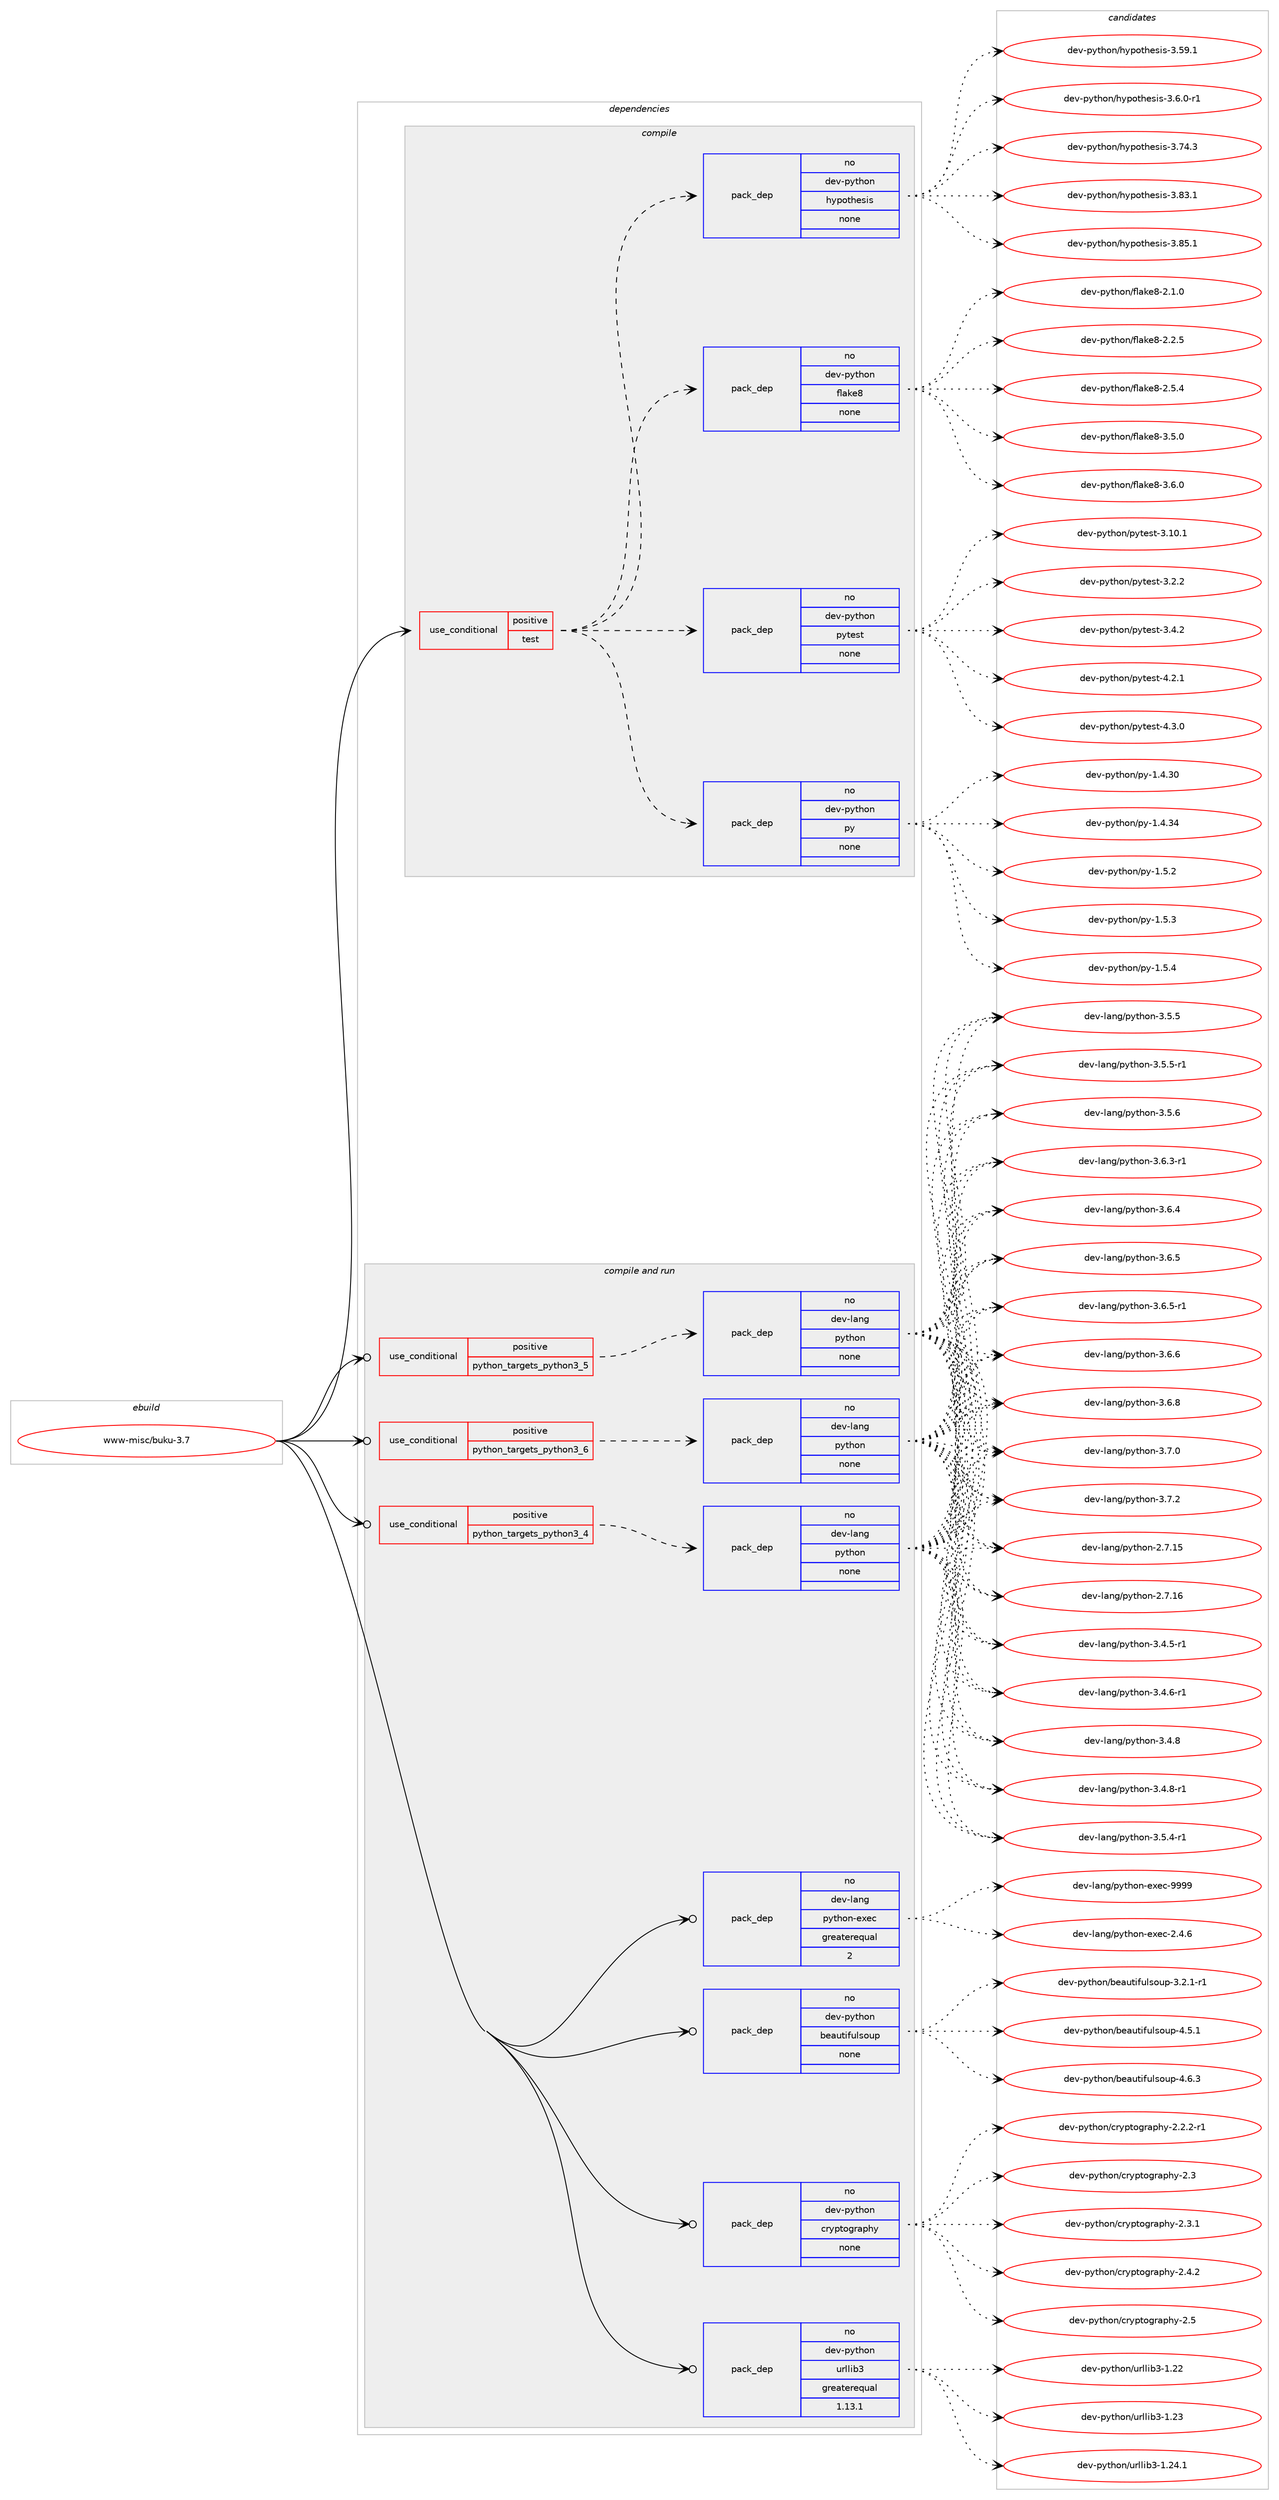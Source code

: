 digraph prolog {

# *************
# Graph options
# *************

newrank=true;
concentrate=true;
compound=true;
graph [rankdir=LR,fontname=Helvetica,fontsize=10,ranksep=1.5];#, ranksep=2.5, nodesep=0.2];
edge  [arrowhead=vee];
node  [fontname=Helvetica,fontsize=10];

# **********
# The ebuild
# **********

subgraph cluster_leftcol {
color=gray;
rank=same;
label=<<i>ebuild</i>>;
id [label="www-misc/buku-3.7", color=red, width=4, href="../www-misc/buku-3.7.svg"];
}

# ****************
# The dependencies
# ****************

subgraph cluster_midcol {
color=gray;
label=<<i>dependencies</i>>;
subgraph cluster_compile {
fillcolor="#eeeeee";
style=filled;
label=<<i>compile</i>>;
subgraph cond464249 {
dependency1750161 [label=<<TABLE BORDER="0" CELLBORDER="1" CELLSPACING="0" CELLPADDING="4"><TR><TD ROWSPAN="3" CELLPADDING="10">use_conditional</TD></TR><TR><TD>positive</TD></TR><TR><TD>test</TD></TR></TABLE>>, shape=none, color=red];
subgraph pack1256645 {
dependency1750162 [label=<<TABLE BORDER="0" CELLBORDER="1" CELLSPACING="0" CELLPADDING="4" WIDTH="220"><TR><TD ROWSPAN="6" CELLPADDING="30">pack_dep</TD></TR><TR><TD WIDTH="110">no</TD></TR><TR><TD>dev-python</TD></TR><TR><TD>flake8</TD></TR><TR><TD>none</TD></TR><TR><TD></TD></TR></TABLE>>, shape=none, color=blue];
}
dependency1750161:e -> dependency1750162:w [weight=20,style="dashed",arrowhead="vee"];
subgraph pack1256646 {
dependency1750163 [label=<<TABLE BORDER="0" CELLBORDER="1" CELLSPACING="0" CELLPADDING="4" WIDTH="220"><TR><TD ROWSPAN="6" CELLPADDING="30">pack_dep</TD></TR><TR><TD WIDTH="110">no</TD></TR><TR><TD>dev-python</TD></TR><TR><TD>hypothesis</TD></TR><TR><TD>none</TD></TR><TR><TD></TD></TR></TABLE>>, shape=none, color=blue];
}
dependency1750161:e -> dependency1750163:w [weight=20,style="dashed",arrowhead="vee"];
subgraph pack1256647 {
dependency1750164 [label=<<TABLE BORDER="0" CELLBORDER="1" CELLSPACING="0" CELLPADDING="4" WIDTH="220"><TR><TD ROWSPAN="6" CELLPADDING="30">pack_dep</TD></TR><TR><TD WIDTH="110">no</TD></TR><TR><TD>dev-python</TD></TR><TR><TD>py</TD></TR><TR><TD>none</TD></TR><TR><TD></TD></TR></TABLE>>, shape=none, color=blue];
}
dependency1750161:e -> dependency1750164:w [weight=20,style="dashed",arrowhead="vee"];
subgraph pack1256648 {
dependency1750165 [label=<<TABLE BORDER="0" CELLBORDER="1" CELLSPACING="0" CELLPADDING="4" WIDTH="220"><TR><TD ROWSPAN="6" CELLPADDING="30">pack_dep</TD></TR><TR><TD WIDTH="110">no</TD></TR><TR><TD>dev-python</TD></TR><TR><TD>pytest</TD></TR><TR><TD>none</TD></TR><TR><TD></TD></TR></TABLE>>, shape=none, color=blue];
}
dependency1750161:e -> dependency1750165:w [weight=20,style="dashed",arrowhead="vee"];
}
id:e -> dependency1750161:w [weight=20,style="solid",arrowhead="vee"];
}
subgraph cluster_compileandrun {
fillcolor="#eeeeee";
style=filled;
label=<<i>compile and run</i>>;
subgraph cond464250 {
dependency1750166 [label=<<TABLE BORDER="0" CELLBORDER="1" CELLSPACING="0" CELLPADDING="4"><TR><TD ROWSPAN="3" CELLPADDING="10">use_conditional</TD></TR><TR><TD>positive</TD></TR><TR><TD>python_targets_python3_4</TD></TR></TABLE>>, shape=none, color=red];
subgraph pack1256649 {
dependency1750167 [label=<<TABLE BORDER="0" CELLBORDER="1" CELLSPACING="0" CELLPADDING="4" WIDTH="220"><TR><TD ROWSPAN="6" CELLPADDING="30">pack_dep</TD></TR><TR><TD WIDTH="110">no</TD></TR><TR><TD>dev-lang</TD></TR><TR><TD>python</TD></TR><TR><TD>none</TD></TR><TR><TD></TD></TR></TABLE>>, shape=none, color=blue];
}
dependency1750166:e -> dependency1750167:w [weight=20,style="dashed",arrowhead="vee"];
}
id:e -> dependency1750166:w [weight=20,style="solid",arrowhead="odotvee"];
subgraph cond464251 {
dependency1750168 [label=<<TABLE BORDER="0" CELLBORDER="1" CELLSPACING="0" CELLPADDING="4"><TR><TD ROWSPAN="3" CELLPADDING="10">use_conditional</TD></TR><TR><TD>positive</TD></TR><TR><TD>python_targets_python3_5</TD></TR></TABLE>>, shape=none, color=red];
subgraph pack1256650 {
dependency1750169 [label=<<TABLE BORDER="0" CELLBORDER="1" CELLSPACING="0" CELLPADDING="4" WIDTH="220"><TR><TD ROWSPAN="6" CELLPADDING="30">pack_dep</TD></TR><TR><TD WIDTH="110">no</TD></TR><TR><TD>dev-lang</TD></TR><TR><TD>python</TD></TR><TR><TD>none</TD></TR><TR><TD></TD></TR></TABLE>>, shape=none, color=blue];
}
dependency1750168:e -> dependency1750169:w [weight=20,style="dashed",arrowhead="vee"];
}
id:e -> dependency1750168:w [weight=20,style="solid",arrowhead="odotvee"];
subgraph cond464252 {
dependency1750170 [label=<<TABLE BORDER="0" CELLBORDER="1" CELLSPACING="0" CELLPADDING="4"><TR><TD ROWSPAN="3" CELLPADDING="10">use_conditional</TD></TR><TR><TD>positive</TD></TR><TR><TD>python_targets_python3_6</TD></TR></TABLE>>, shape=none, color=red];
subgraph pack1256651 {
dependency1750171 [label=<<TABLE BORDER="0" CELLBORDER="1" CELLSPACING="0" CELLPADDING="4" WIDTH="220"><TR><TD ROWSPAN="6" CELLPADDING="30">pack_dep</TD></TR><TR><TD WIDTH="110">no</TD></TR><TR><TD>dev-lang</TD></TR><TR><TD>python</TD></TR><TR><TD>none</TD></TR><TR><TD></TD></TR></TABLE>>, shape=none, color=blue];
}
dependency1750170:e -> dependency1750171:w [weight=20,style="dashed",arrowhead="vee"];
}
id:e -> dependency1750170:w [weight=20,style="solid",arrowhead="odotvee"];
subgraph pack1256652 {
dependency1750172 [label=<<TABLE BORDER="0" CELLBORDER="1" CELLSPACING="0" CELLPADDING="4" WIDTH="220"><TR><TD ROWSPAN="6" CELLPADDING="30">pack_dep</TD></TR><TR><TD WIDTH="110">no</TD></TR><TR><TD>dev-lang</TD></TR><TR><TD>python-exec</TD></TR><TR><TD>greaterequal</TD></TR><TR><TD>2</TD></TR></TABLE>>, shape=none, color=blue];
}
id:e -> dependency1750172:w [weight=20,style="solid",arrowhead="odotvee"];
subgraph pack1256653 {
dependency1750173 [label=<<TABLE BORDER="0" CELLBORDER="1" CELLSPACING="0" CELLPADDING="4" WIDTH="220"><TR><TD ROWSPAN="6" CELLPADDING="30">pack_dep</TD></TR><TR><TD WIDTH="110">no</TD></TR><TR><TD>dev-python</TD></TR><TR><TD>beautifulsoup</TD></TR><TR><TD>none</TD></TR><TR><TD></TD></TR></TABLE>>, shape=none, color=blue];
}
id:e -> dependency1750173:w [weight=20,style="solid",arrowhead="odotvee"];
subgraph pack1256654 {
dependency1750174 [label=<<TABLE BORDER="0" CELLBORDER="1" CELLSPACING="0" CELLPADDING="4" WIDTH="220"><TR><TD ROWSPAN="6" CELLPADDING="30">pack_dep</TD></TR><TR><TD WIDTH="110">no</TD></TR><TR><TD>dev-python</TD></TR><TR><TD>cryptography</TD></TR><TR><TD>none</TD></TR><TR><TD></TD></TR></TABLE>>, shape=none, color=blue];
}
id:e -> dependency1750174:w [weight=20,style="solid",arrowhead="odotvee"];
subgraph pack1256655 {
dependency1750175 [label=<<TABLE BORDER="0" CELLBORDER="1" CELLSPACING="0" CELLPADDING="4" WIDTH="220"><TR><TD ROWSPAN="6" CELLPADDING="30">pack_dep</TD></TR><TR><TD WIDTH="110">no</TD></TR><TR><TD>dev-python</TD></TR><TR><TD>urllib3</TD></TR><TR><TD>greaterequal</TD></TR><TR><TD>1.13.1</TD></TR></TABLE>>, shape=none, color=blue];
}
id:e -> dependency1750175:w [weight=20,style="solid",arrowhead="odotvee"];
}
subgraph cluster_run {
fillcolor="#eeeeee";
style=filled;
label=<<i>run</i>>;
}
}

# **************
# The candidates
# **************

subgraph cluster_choices {
rank=same;
color=gray;
label=<<i>candidates</i>>;

subgraph choice1256645 {
color=black;
nodesep=1;
choice10010111845112121116104111110471021089710710156455046494648 [label="dev-python/flake8-2.1.0", color=red, width=4,href="../dev-python/flake8-2.1.0.svg"];
choice10010111845112121116104111110471021089710710156455046504653 [label="dev-python/flake8-2.2.5", color=red, width=4,href="../dev-python/flake8-2.2.5.svg"];
choice10010111845112121116104111110471021089710710156455046534652 [label="dev-python/flake8-2.5.4", color=red, width=4,href="../dev-python/flake8-2.5.4.svg"];
choice10010111845112121116104111110471021089710710156455146534648 [label="dev-python/flake8-3.5.0", color=red, width=4,href="../dev-python/flake8-3.5.0.svg"];
choice10010111845112121116104111110471021089710710156455146544648 [label="dev-python/flake8-3.6.0", color=red, width=4,href="../dev-python/flake8-3.6.0.svg"];
dependency1750162:e -> choice10010111845112121116104111110471021089710710156455046494648:w [style=dotted,weight="100"];
dependency1750162:e -> choice10010111845112121116104111110471021089710710156455046504653:w [style=dotted,weight="100"];
dependency1750162:e -> choice10010111845112121116104111110471021089710710156455046534652:w [style=dotted,weight="100"];
dependency1750162:e -> choice10010111845112121116104111110471021089710710156455146534648:w [style=dotted,weight="100"];
dependency1750162:e -> choice10010111845112121116104111110471021089710710156455146544648:w [style=dotted,weight="100"];
}
subgraph choice1256646 {
color=black;
nodesep=1;
choice100101118451121211161041111104710412111211111610410111510511545514653574649 [label="dev-python/hypothesis-3.59.1", color=red, width=4,href="../dev-python/hypothesis-3.59.1.svg"];
choice10010111845112121116104111110471041211121111161041011151051154551465446484511449 [label="dev-python/hypothesis-3.6.0-r1", color=red, width=4,href="../dev-python/hypothesis-3.6.0-r1.svg"];
choice100101118451121211161041111104710412111211111610410111510511545514655524651 [label="dev-python/hypothesis-3.74.3", color=red, width=4,href="../dev-python/hypothesis-3.74.3.svg"];
choice100101118451121211161041111104710412111211111610410111510511545514656514649 [label="dev-python/hypothesis-3.83.1", color=red, width=4,href="../dev-python/hypothesis-3.83.1.svg"];
choice100101118451121211161041111104710412111211111610410111510511545514656534649 [label="dev-python/hypothesis-3.85.1", color=red, width=4,href="../dev-python/hypothesis-3.85.1.svg"];
dependency1750163:e -> choice100101118451121211161041111104710412111211111610410111510511545514653574649:w [style=dotted,weight="100"];
dependency1750163:e -> choice10010111845112121116104111110471041211121111161041011151051154551465446484511449:w [style=dotted,weight="100"];
dependency1750163:e -> choice100101118451121211161041111104710412111211111610410111510511545514655524651:w [style=dotted,weight="100"];
dependency1750163:e -> choice100101118451121211161041111104710412111211111610410111510511545514656514649:w [style=dotted,weight="100"];
dependency1750163:e -> choice100101118451121211161041111104710412111211111610410111510511545514656534649:w [style=dotted,weight="100"];
}
subgraph choice1256647 {
color=black;
nodesep=1;
choice100101118451121211161041111104711212145494652465148 [label="dev-python/py-1.4.30", color=red, width=4,href="../dev-python/py-1.4.30.svg"];
choice100101118451121211161041111104711212145494652465152 [label="dev-python/py-1.4.34", color=red, width=4,href="../dev-python/py-1.4.34.svg"];
choice1001011184511212111610411111047112121454946534650 [label="dev-python/py-1.5.2", color=red, width=4,href="../dev-python/py-1.5.2.svg"];
choice1001011184511212111610411111047112121454946534651 [label="dev-python/py-1.5.3", color=red, width=4,href="../dev-python/py-1.5.3.svg"];
choice1001011184511212111610411111047112121454946534652 [label="dev-python/py-1.5.4", color=red, width=4,href="../dev-python/py-1.5.4.svg"];
dependency1750164:e -> choice100101118451121211161041111104711212145494652465148:w [style=dotted,weight="100"];
dependency1750164:e -> choice100101118451121211161041111104711212145494652465152:w [style=dotted,weight="100"];
dependency1750164:e -> choice1001011184511212111610411111047112121454946534650:w [style=dotted,weight="100"];
dependency1750164:e -> choice1001011184511212111610411111047112121454946534651:w [style=dotted,weight="100"];
dependency1750164:e -> choice1001011184511212111610411111047112121454946534652:w [style=dotted,weight="100"];
}
subgraph choice1256648 {
color=black;
nodesep=1;
choice100101118451121211161041111104711212111610111511645514649484649 [label="dev-python/pytest-3.10.1", color=red, width=4,href="../dev-python/pytest-3.10.1.svg"];
choice1001011184511212111610411111047112121116101115116455146504650 [label="dev-python/pytest-3.2.2", color=red, width=4,href="../dev-python/pytest-3.2.2.svg"];
choice1001011184511212111610411111047112121116101115116455146524650 [label="dev-python/pytest-3.4.2", color=red, width=4,href="../dev-python/pytest-3.4.2.svg"];
choice1001011184511212111610411111047112121116101115116455246504649 [label="dev-python/pytest-4.2.1", color=red, width=4,href="../dev-python/pytest-4.2.1.svg"];
choice1001011184511212111610411111047112121116101115116455246514648 [label="dev-python/pytest-4.3.0", color=red, width=4,href="../dev-python/pytest-4.3.0.svg"];
dependency1750165:e -> choice100101118451121211161041111104711212111610111511645514649484649:w [style=dotted,weight="100"];
dependency1750165:e -> choice1001011184511212111610411111047112121116101115116455146504650:w [style=dotted,weight="100"];
dependency1750165:e -> choice1001011184511212111610411111047112121116101115116455146524650:w [style=dotted,weight="100"];
dependency1750165:e -> choice1001011184511212111610411111047112121116101115116455246504649:w [style=dotted,weight="100"];
dependency1750165:e -> choice1001011184511212111610411111047112121116101115116455246514648:w [style=dotted,weight="100"];
}
subgraph choice1256649 {
color=black;
nodesep=1;
choice10010111845108971101034711212111610411111045504655464953 [label="dev-lang/python-2.7.15", color=red, width=4,href="../dev-lang/python-2.7.15.svg"];
choice10010111845108971101034711212111610411111045504655464954 [label="dev-lang/python-2.7.16", color=red, width=4,href="../dev-lang/python-2.7.16.svg"];
choice1001011184510897110103471121211161041111104551465246534511449 [label="dev-lang/python-3.4.5-r1", color=red, width=4,href="../dev-lang/python-3.4.5-r1.svg"];
choice1001011184510897110103471121211161041111104551465246544511449 [label="dev-lang/python-3.4.6-r1", color=red, width=4,href="../dev-lang/python-3.4.6-r1.svg"];
choice100101118451089711010347112121116104111110455146524656 [label="dev-lang/python-3.4.8", color=red, width=4,href="../dev-lang/python-3.4.8.svg"];
choice1001011184510897110103471121211161041111104551465246564511449 [label="dev-lang/python-3.4.8-r1", color=red, width=4,href="../dev-lang/python-3.4.8-r1.svg"];
choice1001011184510897110103471121211161041111104551465346524511449 [label="dev-lang/python-3.5.4-r1", color=red, width=4,href="../dev-lang/python-3.5.4-r1.svg"];
choice100101118451089711010347112121116104111110455146534653 [label="dev-lang/python-3.5.5", color=red, width=4,href="../dev-lang/python-3.5.5.svg"];
choice1001011184510897110103471121211161041111104551465346534511449 [label="dev-lang/python-3.5.5-r1", color=red, width=4,href="../dev-lang/python-3.5.5-r1.svg"];
choice100101118451089711010347112121116104111110455146534654 [label="dev-lang/python-3.5.6", color=red, width=4,href="../dev-lang/python-3.5.6.svg"];
choice1001011184510897110103471121211161041111104551465446514511449 [label="dev-lang/python-3.6.3-r1", color=red, width=4,href="../dev-lang/python-3.6.3-r1.svg"];
choice100101118451089711010347112121116104111110455146544652 [label="dev-lang/python-3.6.4", color=red, width=4,href="../dev-lang/python-3.6.4.svg"];
choice100101118451089711010347112121116104111110455146544653 [label="dev-lang/python-3.6.5", color=red, width=4,href="../dev-lang/python-3.6.5.svg"];
choice1001011184510897110103471121211161041111104551465446534511449 [label="dev-lang/python-3.6.5-r1", color=red, width=4,href="../dev-lang/python-3.6.5-r1.svg"];
choice100101118451089711010347112121116104111110455146544654 [label="dev-lang/python-3.6.6", color=red, width=4,href="../dev-lang/python-3.6.6.svg"];
choice100101118451089711010347112121116104111110455146544656 [label="dev-lang/python-3.6.8", color=red, width=4,href="../dev-lang/python-3.6.8.svg"];
choice100101118451089711010347112121116104111110455146554648 [label="dev-lang/python-3.7.0", color=red, width=4,href="../dev-lang/python-3.7.0.svg"];
choice100101118451089711010347112121116104111110455146554650 [label="dev-lang/python-3.7.2", color=red, width=4,href="../dev-lang/python-3.7.2.svg"];
dependency1750167:e -> choice10010111845108971101034711212111610411111045504655464953:w [style=dotted,weight="100"];
dependency1750167:e -> choice10010111845108971101034711212111610411111045504655464954:w [style=dotted,weight="100"];
dependency1750167:e -> choice1001011184510897110103471121211161041111104551465246534511449:w [style=dotted,weight="100"];
dependency1750167:e -> choice1001011184510897110103471121211161041111104551465246544511449:w [style=dotted,weight="100"];
dependency1750167:e -> choice100101118451089711010347112121116104111110455146524656:w [style=dotted,weight="100"];
dependency1750167:e -> choice1001011184510897110103471121211161041111104551465246564511449:w [style=dotted,weight="100"];
dependency1750167:e -> choice1001011184510897110103471121211161041111104551465346524511449:w [style=dotted,weight="100"];
dependency1750167:e -> choice100101118451089711010347112121116104111110455146534653:w [style=dotted,weight="100"];
dependency1750167:e -> choice1001011184510897110103471121211161041111104551465346534511449:w [style=dotted,weight="100"];
dependency1750167:e -> choice100101118451089711010347112121116104111110455146534654:w [style=dotted,weight="100"];
dependency1750167:e -> choice1001011184510897110103471121211161041111104551465446514511449:w [style=dotted,weight="100"];
dependency1750167:e -> choice100101118451089711010347112121116104111110455146544652:w [style=dotted,weight="100"];
dependency1750167:e -> choice100101118451089711010347112121116104111110455146544653:w [style=dotted,weight="100"];
dependency1750167:e -> choice1001011184510897110103471121211161041111104551465446534511449:w [style=dotted,weight="100"];
dependency1750167:e -> choice100101118451089711010347112121116104111110455146544654:w [style=dotted,weight="100"];
dependency1750167:e -> choice100101118451089711010347112121116104111110455146544656:w [style=dotted,weight="100"];
dependency1750167:e -> choice100101118451089711010347112121116104111110455146554648:w [style=dotted,weight="100"];
dependency1750167:e -> choice100101118451089711010347112121116104111110455146554650:w [style=dotted,weight="100"];
}
subgraph choice1256650 {
color=black;
nodesep=1;
choice10010111845108971101034711212111610411111045504655464953 [label="dev-lang/python-2.7.15", color=red, width=4,href="../dev-lang/python-2.7.15.svg"];
choice10010111845108971101034711212111610411111045504655464954 [label="dev-lang/python-2.7.16", color=red, width=4,href="../dev-lang/python-2.7.16.svg"];
choice1001011184510897110103471121211161041111104551465246534511449 [label="dev-lang/python-3.4.5-r1", color=red, width=4,href="../dev-lang/python-3.4.5-r1.svg"];
choice1001011184510897110103471121211161041111104551465246544511449 [label="dev-lang/python-3.4.6-r1", color=red, width=4,href="../dev-lang/python-3.4.6-r1.svg"];
choice100101118451089711010347112121116104111110455146524656 [label="dev-lang/python-3.4.8", color=red, width=4,href="../dev-lang/python-3.4.8.svg"];
choice1001011184510897110103471121211161041111104551465246564511449 [label="dev-lang/python-3.4.8-r1", color=red, width=4,href="../dev-lang/python-3.4.8-r1.svg"];
choice1001011184510897110103471121211161041111104551465346524511449 [label="dev-lang/python-3.5.4-r1", color=red, width=4,href="../dev-lang/python-3.5.4-r1.svg"];
choice100101118451089711010347112121116104111110455146534653 [label="dev-lang/python-3.5.5", color=red, width=4,href="../dev-lang/python-3.5.5.svg"];
choice1001011184510897110103471121211161041111104551465346534511449 [label="dev-lang/python-3.5.5-r1", color=red, width=4,href="../dev-lang/python-3.5.5-r1.svg"];
choice100101118451089711010347112121116104111110455146534654 [label="dev-lang/python-3.5.6", color=red, width=4,href="../dev-lang/python-3.5.6.svg"];
choice1001011184510897110103471121211161041111104551465446514511449 [label="dev-lang/python-3.6.3-r1", color=red, width=4,href="../dev-lang/python-3.6.3-r1.svg"];
choice100101118451089711010347112121116104111110455146544652 [label="dev-lang/python-3.6.4", color=red, width=4,href="../dev-lang/python-3.6.4.svg"];
choice100101118451089711010347112121116104111110455146544653 [label="dev-lang/python-3.6.5", color=red, width=4,href="../dev-lang/python-3.6.5.svg"];
choice1001011184510897110103471121211161041111104551465446534511449 [label="dev-lang/python-3.6.5-r1", color=red, width=4,href="../dev-lang/python-3.6.5-r1.svg"];
choice100101118451089711010347112121116104111110455146544654 [label="dev-lang/python-3.6.6", color=red, width=4,href="../dev-lang/python-3.6.6.svg"];
choice100101118451089711010347112121116104111110455146544656 [label="dev-lang/python-3.6.8", color=red, width=4,href="../dev-lang/python-3.6.8.svg"];
choice100101118451089711010347112121116104111110455146554648 [label="dev-lang/python-3.7.0", color=red, width=4,href="../dev-lang/python-3.7.0.svg"];
choice100101118451089711010347112121116104111110455146554650 [label="dev-lang/python-3.7.2", color=red, width=4,href="../dev-lang/python-3.7.2.svg"];
dependency1750169:e -> choice10010111845108971101034711212111610411111045504655464953:w [style=dotted,weight="100"];
dependency1750169:e -> choice10010111845108971101034711212111610411111045504655464954:w [style=dotted,weight="100"];
dependency1750169:e -> choice1001011184510897110103471121211161041111104551465246534511449:w [style=dotted,weight="100"];
dependency1750169:e -> choice1001011184510897110103471121211161041111104551465246544511449:w [style=dotted,weight="100"];
dependency1750169:e -> choice100101118451089711010347112121116104111110455146524656:w [style=dotted,weight="100"];
dependency1750169:e -> choice1001011184510897110103471121211161041111104551465246564511449:w [style=dotted,weight="100"];
dependency1750169:e -> choice1001011184510897110103471121211161041111104551465346524511449:w [style=dotted,weight="100"];
dependency1750169:e -> choice100101118451089711010347112121116104111110455146534653:w [style=dotted,weight="100"];
dependency1750169:e -> choice1001011184510897110103471121211161041111104551465346534511449:w [style=dotted,weight="100"];
dependency1750169:e -> choice100101118451089711010347112121116104111110455146534654:w [style=dotted,weight="100"];
dependency1750169:e -> choice1001011184510897110103471121211161041111104551465446514511449:w [style=dotted,weight="100"];
dependency1750169:e -> choice100101118451089711010347112121116104111110455146544652:w [style=dotted,weight="100"];
dependency1750169:e -> choice100101118451089711010347112121116104111110455146544653:w [style=dotted,weight="100"];
dependency1750169:e -> choice1001011184510897110103471121211161041111104551465446534511449:w [style=dotted,weight="100"];
dependency1750169:e -> choice100101118451089711010347112121116104111110455146544654:w [style=dotted,weight="100"];
dependency1750169:e -> choice100101118451089711010347112121116104111110455146544656:w [style=dotted,weight="100"];
dependency1750169:e -> choice100101118451089711010347112121116104111110455146554648:w [style=dotted,weight="100"];
dependency1750169:e -> choice100101118451089711010347112121116104111110455146554650:w [style=dotted,weight="100"];
}
subgraph choice1256651 {
color=black;
nodesep=1;
choice10010111845108971101034711212111610411111045504655464953 [label="dev-lang/python-2.7.15", color=red, width=4,href="../dev-lang/python-2.7.15.svg"];
choice10010111845108971101034711212111610411111045504655464954 [label="dev-lang/python-2.7.16", color=red, width=4,href="../dev-lang/python-2.7.16.svg"];
choice1001011184510897110103471121211161041111104551465246534511449 [label="dev-lang/python-3.4.5-r1", color=red, width=4,href="../dev-lang/python-3.4.5-r1.svg"];
choice1001011184510897110103471121211161041111104551465246544511449 [label="dev-lang/python-3.4.6-r1", color=red, width=4,href="../dev-lang/python-3.4.6-r1.svg"];
choice100101118451089711010347112121116104111110455146524656 [label="dev-lang/python-3.4.8", color=red, width=4,href="../dev-lang/python-3.4.8.svg"];
choice1001011184510897110103471121211161041111104551465246564511449 [label="dev-lang/python-3.4.8-r1", color=red, width=4,href="../dev-lang/python-3.4.8-r1.svg"];
choice1001011184510897110103471121211161041111104551465346524511449 [label="dev-lang/python-3.5.4-r1", color=red, width=4,href="../dev-lang/python-3.5.4-r1.svg"];
choice100101118451089711010347112121116104111110455146534653 [label="dev-lang/python-3.5.5", color=red, width=4,href="../dev-lang/python-3.5.5.svg"];
choice1001011184510897110103471121211161041111104551465346534511449 [label="dev-lang/python-3.5.5-r1", color=red, width=4,href="../dev-lang/python-3.5.5-r1.svg"];
choice100101118451089711010347112121116104111110455146534654 [label="dev-lang/python-3.5.6", color=red, width=4,href="../dev-lang/python-3.5.6.svg"];
choice1001011184510897110103471121211161041111104551465446514511449 [label="dev-lang/python-3.6.3-r1", color=red, width=4,href="../dev-lang/python-3.6.3-r1.svg"];
choice100101118451089711010347112121116104111110455146544652 [label="dev-lang/python-3.6.4", color=red, width=4,href="../dev-lang/python-3.6.4.svg"];
choice100101118451089711010347112121116104111110455146544653 [label="dev-lang/python-3.6.5", color=red, width=4,href="../dev-lang/python-3.6.5.svg"];
choice1001011184510897110103471121211161041111104551465446534511449 [label="dev-lang/python-3.6.5-r1", color=red, width=4,href="../dev-lang/python-3.6.5-r1.svg"];
choice100101118451089711010347112121116104111110455146544654 [label="dev-lang/python-3.6.6", color=red, width=4,href="../dev-lang/python-3.6.6.svg"];
choice100101118451089711010347112121116104111110455146544656 [label="dev-lang/python-3.6.8", color=red, width=4,href="../dev-lang/python-3.6.8.svg"];
choice100101118451089711010347112121116104111110455146554648 [label="dev-lang/python-3.7.0", color=red, width=4,href="../dev-lang/python-3.7.0.svg"];
choice100101118451089711010347112121116104111110455146554650 [label="dev-lang/python-3.7.2", color=red, width=4,href="../dev-lang/python-3.7.2.svg"];
dependency1750171:e -> choice10010111845108971101034711212111610411111045504655464953:w [style=dotted,weight="100"];
dependency1750171:e -> choice10010111845108971101034711212111610411111045504655464954:w [style=dotted,weight="100"];
dependency1750171:e -> choice1001011184510897110103471121211161041111104551465246534511449:w [style=dotted,weight="100"];
dependency1750171:e -> choice1001011184510897110103471121211161041111104551465246544511449:w [style=dotted,weight="100"];
dependency1750171:e -> choice100101118451089711010347112121116104111110455146524656:w [style=dotted,weight="100"];
dependency1750171:e -> choice1001011184510897110103471121211161041111104551465246564511449:w [style=dotted,weight="100"];
dependency1750171:e -> choice1001011184510897110103471121211161041111104551465346524511449:w [style=dotted,weight="100"];
dependency1750171:e -> choice100101118451089711010347112121116104111110455146534653:w [style=dotted,weight="100"];
dependency1750171:e -> choice1001011184510897110103471121211161041111104551465346534511449:w [style=dotted,weight="100"];
dependency1750171:e -> choice100101118451089711010347112121116104111110455146534654:w [style=dotted,weight="100"];
dependency1750171:e -> choice1001011184510897110103471121211161041111104551465446514511449:w [style=dotted,weight="100"];
dependency1750171:e -> choice100101118451089711010347112121116104111110455146544652:w [style=dotted,weight="100"];
dependency1750171:e -> choice100101118451089711010347112121116104111110455146544653:w [style=dotted,weight="100"];
dependency1750171:e -> choice1001011184510897110103471121211161041111104551465446534511449:w [style=dotted,weight="100"];
dependency1750171:e -> choice100101118451089711010347112121116104111110455146544654:w [style=dotted,weight="100"];
dependency1750171:e -> choice100101118451089711010347112121116104111110455146544656:w [style=dotted,weight="100"];
dependency1750171:e -> choice100101118451089711010347112121116104111110455146554648:w [style=dotted,weight="100"];
dependency1750171:e -> choice100101118451089711010347112121116104111110455146554650:w [style=dotted,weight="100"];
}
subgraph choice1256652 {
color=black;
nodesep=1;
choice1001011184510897110103471121211161041111104510112010199455046524654 [label="dev-lang/python-exec-2.4.6", color=red, width=4,href="../dev-lang/python-exec-2.4.6.svg"];
choice10010111845108971101034711212111610411111045101120101994557575757 [label="dev-lang/python-exec-9999", color=red, width=4,href="../dev-lang/python-exec-9999.svg"];
dependency1750172:e -> choice1001011184510897110103471121211161041111104510112010199455046524654:w [style=dotted,weight="100"];
dependency1750172:e -> choice10010111845108971101034711212111610411111045101120101994557575757:w [style=dotted,weight="100"];
}
subgraph choice1256653 {
color=black;
nodesep=1;
choice100101118451121211161041111104798101971171161051021171081151111171124551465046494511449 [label="dev-python/beautifulsoup-3.2.1-r1", color=red, width=4,href="../dev-python/beautifulsoup-3.2.1-r1.svg"];
choice10010111845112121116104111110479810197117116105102117108115111117112455246534649 [label="dev-python/beautifulsoup-4.5.1", color=red, width=4,href="../dev-python/beautifulsoup-4.5.1.svg"];
choice10010111845112121116104111110479810197117116105102117108115111117112455246544651 [label="dev-python/beautifulsoup-4.6.3", color=red, width=4,href="../dev-python/beautifulsoup-4.6.3.svg"];
dependency1750173:e -> choice100101118451121211161041111104798101971171161051021171081151111171124551465046494511449:w [style=dotted,weight="100"];
dependency1750173:e -> choice10010111845112121116104111110479810197117116105102117108115111117112455246534649:w [style=dotted,weight="100"];
dependency1750173:e -> choice10010111845112121116104111110479810197117116105102117108115111117112455246544651:w [style=dotted,weight="100"];
}
subgraph choice1256654 {
color=black;
nodesep=1;
choice100101118451121211161041111104799114121112116111103114971121041214550465046504511449 [label="dev-python/cryptography-2.2.2-r1", color=red, width=4,href="../dev-python/cryptography-2.2.2-r1.svg"];
choice1001011184511212111610411111047991141211121161111031149711210412145504651 [label="dev-python/cryptography-2.3", color=red, width=4,href="../dev-python/cryptography-2.3.svg"];
choice10010111845112121116104111110479911412111211611110311497112104121455046514649 [label="dev-python/cryptography-2.3.1", color=red, width=4,href="../dev-python/cryptography-2.3.1.svg"];
choice10010111845112121116104111110479911412111211611110311497112104121455046524650 [label="dev-python/cryptography-2.4.2", color=red, width=4,href="../dev-python/cryptography-2.4.2.svg"];
choice1001011184511212111610411111047991141211121161111031149711210412145504653 [label="dev-python/cryptography-2.5", color=red, width=4,href="../dev-python/cryptography-2.5.svg"];
dependency1750174:e -> choice100101118451121211161041111104799114121112116111103114971121041214550465046504511449:w [style=dotted,weight="100"];
dependency1750174:e -> choice1001011184511212111610411111047991141211121161111031149711210412145504651:w [style=dotted,weight="100"];
dependency1750174:e -> choice10010111845112121116104111110479911412111211611110311497112104121455046514649:w [style=dotted,weight="100"];
dependency1750174:e -> choice10010111845112121116104111110479911412111211611110311497112104121455046524650:w [style=dotted,weight="100"];
dependency1750174:e -> choice1001011184511212111610411111047991141211121161111031149711210412145504653:w [style=dotted,weight="100"];
}
subgraph choice1256655 {
color=black;
nodesep=1;
choice100101118451121211161041111104711711410810810598514549465050 [label="dev-python/urllib3-1.22", color=red, width=4,href="../dev-python/urllib3-1.22.svg"];
choice100101118451121211161041111104711711410810810598514549465051 [label="dev-python/urllib3-1.23", color=red, width=4,href="../dev-python/urllib3-1.23.svg"];
choice1001011184511212111610411111047117114108108105985145494650524649 [label="dev-python/urllib3-1.24.1", color=red, width=4,href="../dev-python/urllib3-1.24.1.svg"];
dependency1750175:e -> choice100101118451121211161041111104711711410810810598514549465050:w [style=dotted,weight="100"];
dependency1750175:e -> choice100101118451121211161041111104711711410810810598514549465051:w [style=dotted,weight="100"];
dependency1750175:e -> choice1001011184511212111610411111047117114108108105985145494650524649:w [style=dotted,weight="100"];
}
}

}
